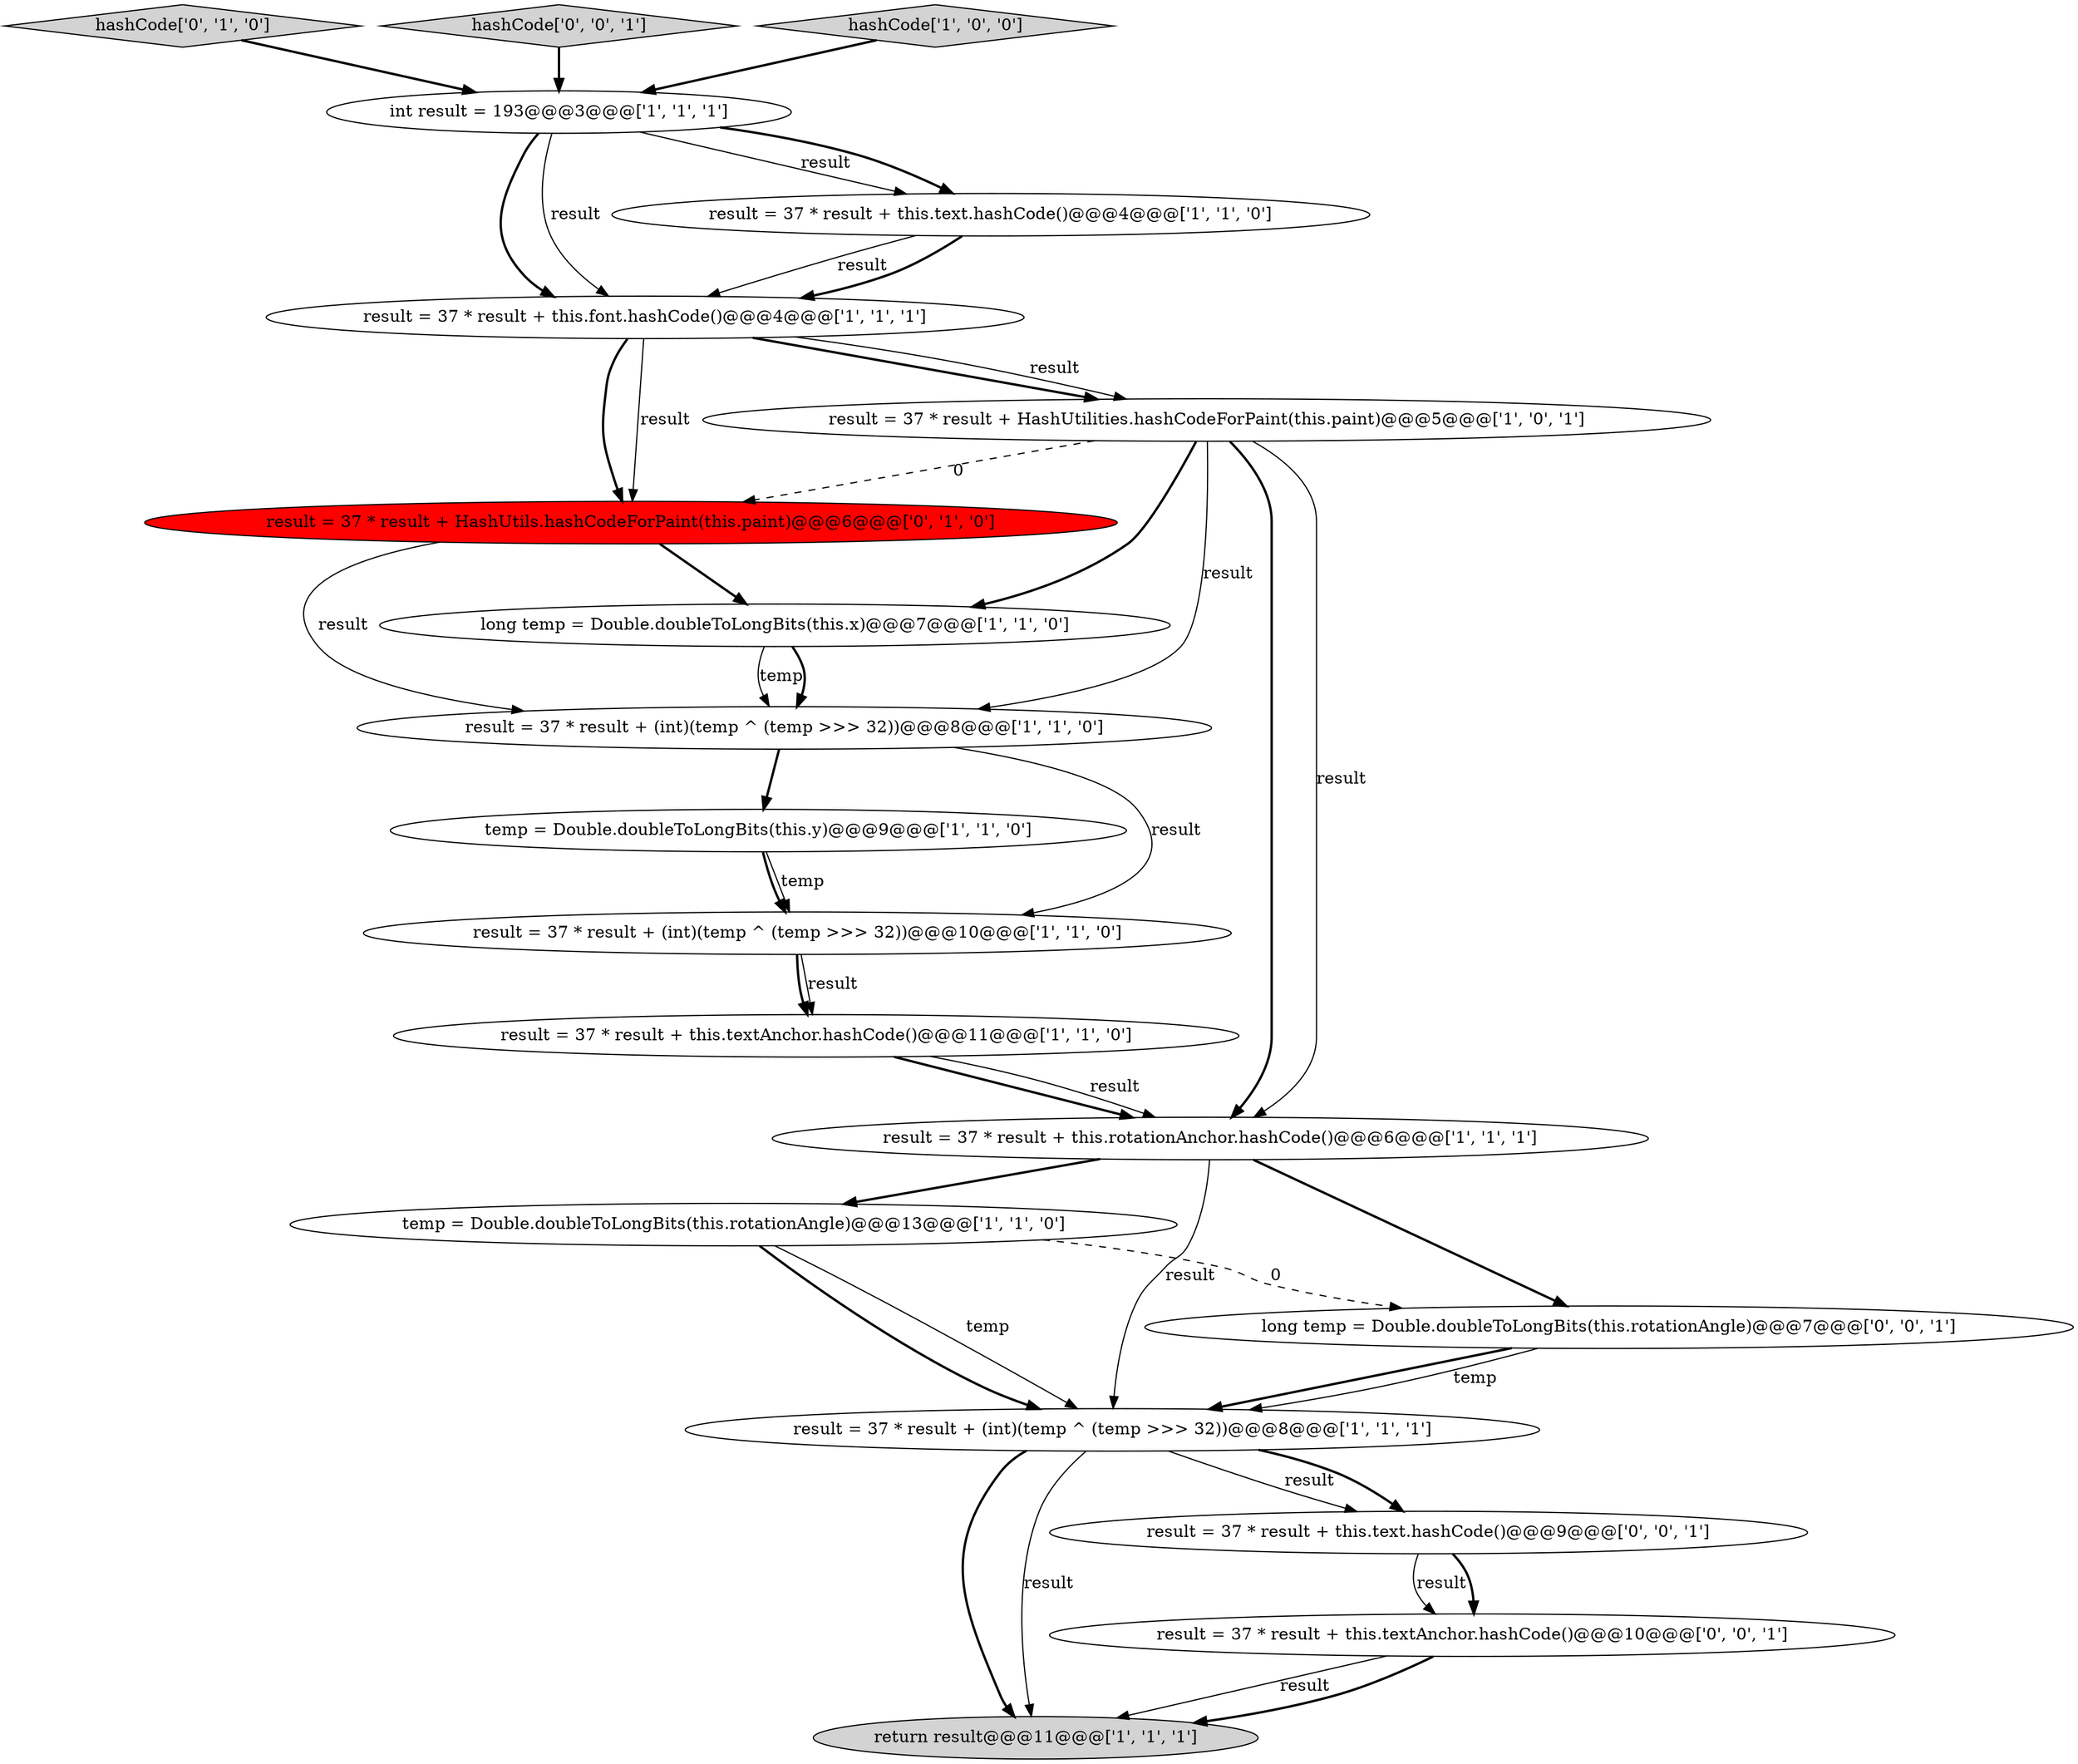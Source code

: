 digraph {
15 [style = filled, label = "result = 37 * result + HashUtils.hashCodeForPaint(this.paint)@@@6@@@['0', '1', '0']", fillcolor = red, shape = ellipse image = "AAA1AAABBB2BBB"];
6 [style = filled, label = "temp = Double.doubleToLongBits(this.rotationAngle)@@@13@@@['1', '1', '0']", fillcolor = white, shape = ellipse image = "AAA0AAABBB1BBB"];
1 [style = filled, label = "temp = Double.doubleToLongBits(this.y)@@@9@@@['1', '1', '0']", fillcolor = white, shape = ellipse image = "AAA0AAABBB1BBB"];
5 [style = filled, label = "result = 37 * result + (int)(temp ^ (temp >>> 32))@@@10@@@['1', '1', '0']", fillcolor = white, shape = ellipse image = "AAA0AAABBB1BBB"];
8 [style = filled, label = "result = 37 * result + (int)(temp ^ (temp >>> 32))@@@8@@@['1', '1', '1']", fillcolor = white, shape = ellipse image = "AAA0AAABBB1BBB"];
12 [style = filled, label = "result = 37 * result + this.font.hashCode()@@@4@@@['1', '1', '1']", fillcolor = white, shape = ellipse image = "AAA0AAABBB1BBB"];
18 [style = filled, label = "result = 37 * result + this.textAnchor.hashCode()@@@10@@@['0', '0', '1']", fillcolor = white, shape = ellipse image = "AAA0AAABBB3BBB"];
9 [style = filled, label = "result = 37 * result + this.textAnchor.hashCode()@@@11@@@['1', '1', '0']", fillcolor = white, shape = ellipse image = "AAA0AAABBB1BBB"];
11 [style = filled, label = "long temp = Double.doubleToLongBits(this.x)@@@7@@@['1', '1', '0']", fillcolor = white, shape = ellipse image = "AAA0AAABBB1BBB"];
3 [style = filled, label = "int result = 193@@@3@@@['1', '1', '1']", fillcolor = white, shape = ellipse image = "AAA0AAABBB1BBB"];
4 [style = filled, label = "result = 37 * result + HashUtilities.hashCodeForPaint(this.paint)@@@5@@@['1', '0', '1']", fillcolor = white, shape = ellipse image = "AAA0AAABBB1BBB"];
13 [style = filled, label = "result = 37 * result + this.text.hashCode()@@@4@@@['1', '1', '0']", fillcolor = white, shape = ellipse image = "AAA0AAABBB1BBB"];
2 [style = filled, label = "result = 37 * result + this.rotationAnchor.hashCode()@@@6@@@['1', '1', '1']", fillcolor = white, shape = ellipse image = "AAA0AAABBB1BBB"];
14 [style = filled, label = "hashCode['0', '1', '0']", fillcolor = lightgray, shape = diamond image = "AAA0AAABBB2BBB"];
17 [style = filled, label = "result = 37 * result + this.text.hashCode()@@@9@@@['0', '0', '1']", fillcolor = white, shape = ellipse image = "AAA0AAABBB3BBB"];
19 [style = filled, label = "long temp = Double.doubleToLongBits(this.rotationAngle)@@@7@@@['0', '0', '1']", fillcolor = white, shape = ellipse image = "AAA0AAABBB3BBB"];
0 [style = filled, label = "result = 37 * result + (int)(temp ^ (temp >>> 32))@@@8@@@['1', '1', '0']", fillcolor = white, shape = ellipse image = "AAA0AAABBB1BBB"];
16 [style = filled, label = "hashCode['0', '0', '1']", fillcolor = lightgray, shape = diamond image = "AAA0AAABBB3BBB"];
10 [style = filled, label = "return result@@@11@@@['1', '1', '1']", fillcolor = lightgray, shape = ellipse image = "AAA0AAABBB1BBB"];
7 [style = filled, label = "hashCode['1', '0', '0']", fillcolor = lightgray, shape = diamond image = "AAA0AAABBB1BBB"];
4->0 [style = solid, label="result"];
1->5 [style = bold, label=""];
14->3 [style = bold, label=""];
3->13 [style = solid, label="result"];
8->10 [style = bold, label=""];
16->3 [style = bold, label=""];
2->19 [style = bold, label=""];
13->12 [style = solid, label="result"];
5->9 [style = bold, label=""];
8->10 [style = solid, label="result"];
9->2 [style = bold, label=""];
2->6 [style = bold, label=""];
5->9 [style = solid, label="result"];
8->17 [style = solid, label="result"];
2->8 [style = solid, label="result"];
11->0 [style = solid, label="temp"];
9->2 [style = solid, label="result"];
12->15 [style = bold, label=""];
17->18 [style = solid, label="result"];
15->0 [style = solid, label="result"];
4->2 [style = bold, label=""];
3->12 [style = bold, label=""];
7->3 [style = bold, label=""];
19->8 [style = bold, label=""];
12->15 [style = solid, label="result"];
8->17 [style = bold, label=""];
11->0 [style = bold, label=""];
18->10 [style = solid, label="result"];
13->12 [style = bold, label=""];
15->11 [style = bold, label=""];
18->10 [style = bold, label=""];
12->4 [style = bold, label=""];
1->5 [style = solid, label="temp"];
0->1 [style = bold, label=""];
4->15 [style = dashed, label="0"];
19->8 [style = solid, label="temp"];
0->5 [style = solid, label="result"];
3->12 [style = solid, label="result"];
6->8 [style = bold, label=""];
6->19 [style = dashed, label="0"];
3->13 [style = bold, label=""];
12->4 [style = solid, label="result"];
6->8 [style = solid, label="temp"];
4->11 [style = bold, label=""];
4->2 [style = solid, label="result"];
17->18 [style = bold, label=""];
}
